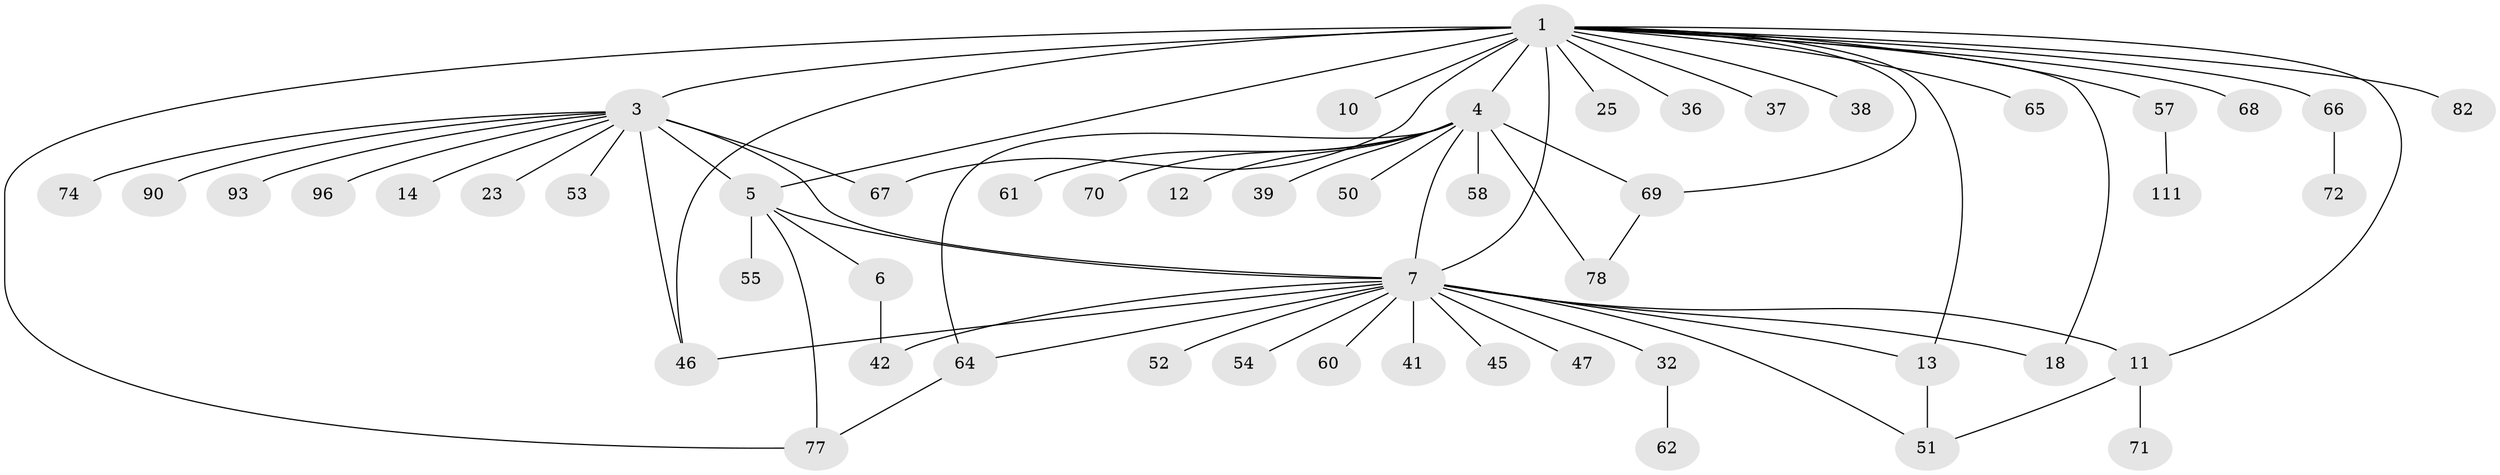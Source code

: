 // original degree distribution, {3: 0.09090909090909091, 45: 0.007575757575757576, 7: 0.030303030303030304, 10: 0.015151515151515152, 2: 0.23484848484848486, 6: 0.022727272727272728, 11: 0.007575757575757576, 1: 0.5151515151515151, 5: 0.030303030303030304, 13: 0.007575757575757576, 9: 0.007575757575757576, 16: 0.007575757575757576, 4: 0.022727272727272728}
// Generated by graph-tools (version 1.1) at 2025/18/03/04/25 18:18:25]
// undirected, 52 vertices, 69 edges
graph export_dot {
graph [start="1"]
  node [color=gray90,style=filled];
  1 [super="+2"];
  3 [super="+63+117+8"];
  4 [super="+83+97+16+34+20+43+28"];
  5 [super="+27+100"];
  6;
  7 [super="+9+15"];
  10;
  11 [super="+112+84+21"];
  12;
  13;
  14;
  18 [super="+128"];
  23;
  25;
  32;
  36 [super="+76"];
  37 [super="+49"];
  38;
  39 [super="+106"];
  41;
  42 [super="+56"];
  45;
  46 [super="+59+130"];
  47;
  50;
  51;
  52;
  53;
  54 [super="+104"];
  55;
  57 [super="+118"];
  58;
  60;
  61;
  62;
  64;
  65;
  66;
  67;
  68;
  69 [super="+119+125+91"];
  70;
  71;
  72;
  74;
  77;
  78;
  82;
  90;
  93;
  96;
  111;
  1 -- 65;
  1 -- 3 [weight=3];
  1 -- 4 [weight=7];
  1 -- 5 [weight=2];
  1 -- 66;
  1 -- 7 [weight=5];
  1 -- 67;
  1 -- 10;
  1 -- 11;
  1 -- 68;
  1 -- 13;
  1 -- 69;
  1 -- 77;
  1 -- 18 [weight=2];
  1 -- 82;
  1 -- 25;
  1 -- 36 [weight=2];
  1 -- 37;
  1 -- 38;
  1 -- 46;
  1 -- 57;
  3 -- 5 [weight=2];
  3 -- 23;
  3 -- 96;
  3 -- 90;
  3 -- 74;
  3 -- 93;
  3 -- 7 [weight=3];
  3 -- 67;
  3 -- 46;
  3 -- 14;
  3 -- 53;
  4 -- 12;
  4 -- 39;
  4 -- 58;
  4 -- 70;
  4 -- 64;
  4 -- 69;
  4 -- 78;
  4 -- 50;
  4 -- 61;
  4 -- 7 [weight=3];
  5 -- 6;
  5 -- 7;
  5 -- 77 [weight=2];
  5 -- 55;
  6 -- 42;
  7 -- 64;
  7 -- 42;
  7 -- 13;
  7 -- 18;
  7 -- 51;
  7 -- 52;
  7 -- 11;
  7 -- 46;
  7 -- 32;
  7 -- 41;
  7 -- 45;
  7 -- 47;
  7 -- 54;
  7 -- 60;
  11 -- 51;
  11 -- 71;
  13 -- 51;
  32 -- 62;
  57 -- 111;
  64 -- 77;
  66 -- 72;
  69 -- 78;
}
